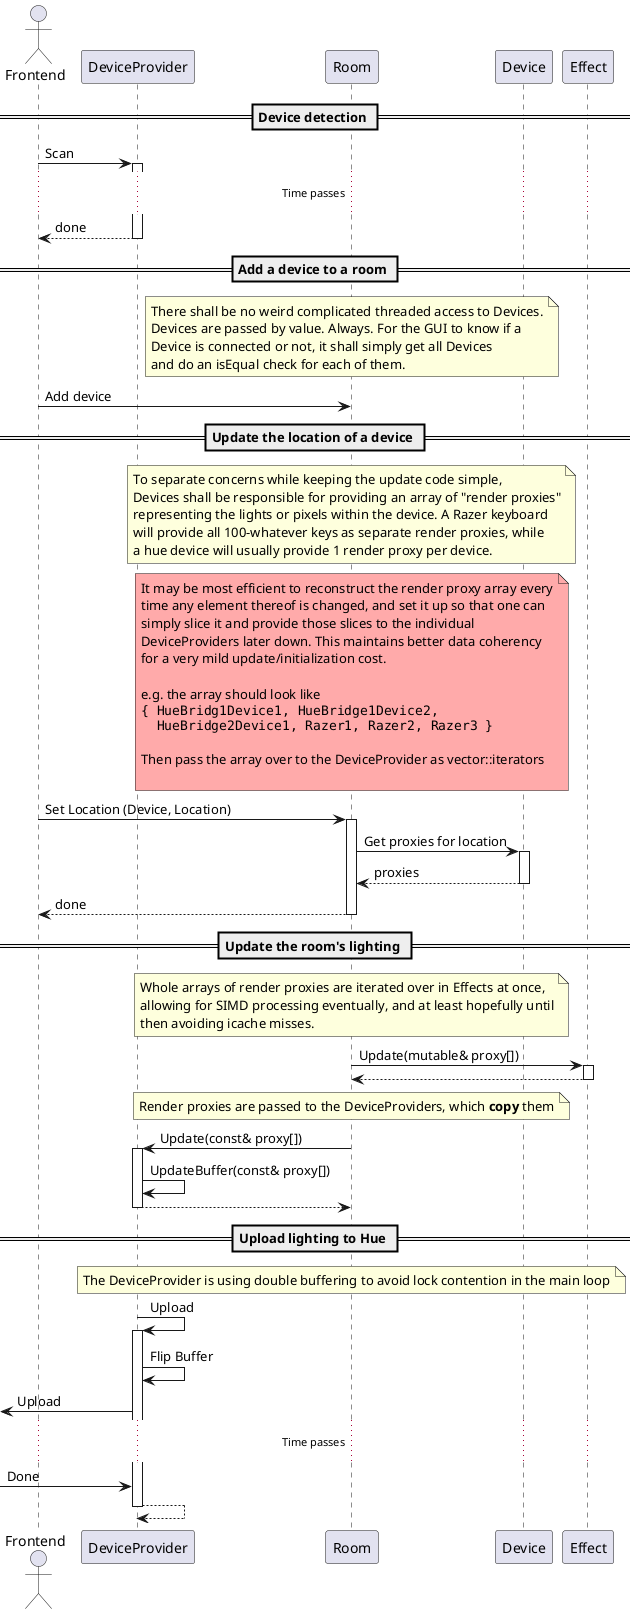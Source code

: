 @startuml

actor Frontend

== Device detection ==
Frontend -> DeviceProvider : Scan
activate DeviceProvider
... Time passes ...
return done
deactivate DeviceProvider

== Add a device to a room ==

note over Room
 There shall be no weird complicated threaded access to Devices.
 Devices are passed by value. Always. For the GUI to know if a 
 Device is connected or not, it shall simply get all Devices
 and do an isEqual check for each of them.
end note

Frontend -> Room : Add device

== Update the location of a device ==

note over Room
 To separate concerns while keeping the update code simple,
 Devices shall be responsible for providing an array of "render proxies"
 representing the lights or pixels within the device. A Razer keyboard
 will provide all 100-whatever keys as separate render proxies, while
 a hue device will usually provide 1 render proxy per device.
end note

note over Room #FFAAAA
 It may be most efficient to reconstruct the render proxy array every
 time any element thereof is changed, and set it up so that one can
 simply slice it and provide those slices to the individual
 DeviceProviders later down. This maintains better data coherency
 for a very mild update/initialization cost.
 
 e.g. the array should look like
 ""{ HueBridg1Device1, HueBridge1Device2,""
 ""  HueBridge2Device1, Razer1, Razer2, Razer3 }""

 Then pass the array over to the DeviceProvider as vector::iterators

end note

Frontend -> Room : Set Location (Device, Location)
activate Room
Room -> Device : Get proxies for location
activate Device
return proxies
return done

== Update the room's lighting ==

note over Room
 Whole arrays of render proxies are iterated over in Effects at once,
 allowing for SIMD processing eventually, and at least hopefully until
 then avoiding icache misses.
end note

Room -> Effect : Update(mutable& proxy[])
activate Effect
return

note over Room
 Render proxies are passed to the DeviceProviders, which **copy** them
end note

Room -> DeviceProvider : Update(const& proxy[])
activate DeviceProvider
DeviceProvider -> DeviceProvider : UpdateBuffer(const& proxy[])
return

== Upload lighting to Hue ==

note over Room
 The DeviceProvider is using double buffering to avoid lock contention in the main loop
end note

DeviceProvider -> DeviceProvider : Upload
activate DeviceProvider
DeviceProvider -> DeviceProvider : Flip Buffer
DeviceProvider ->[ : Upload
... Time passes ...
[-> DeviceProvider : Done
return

@enduml
